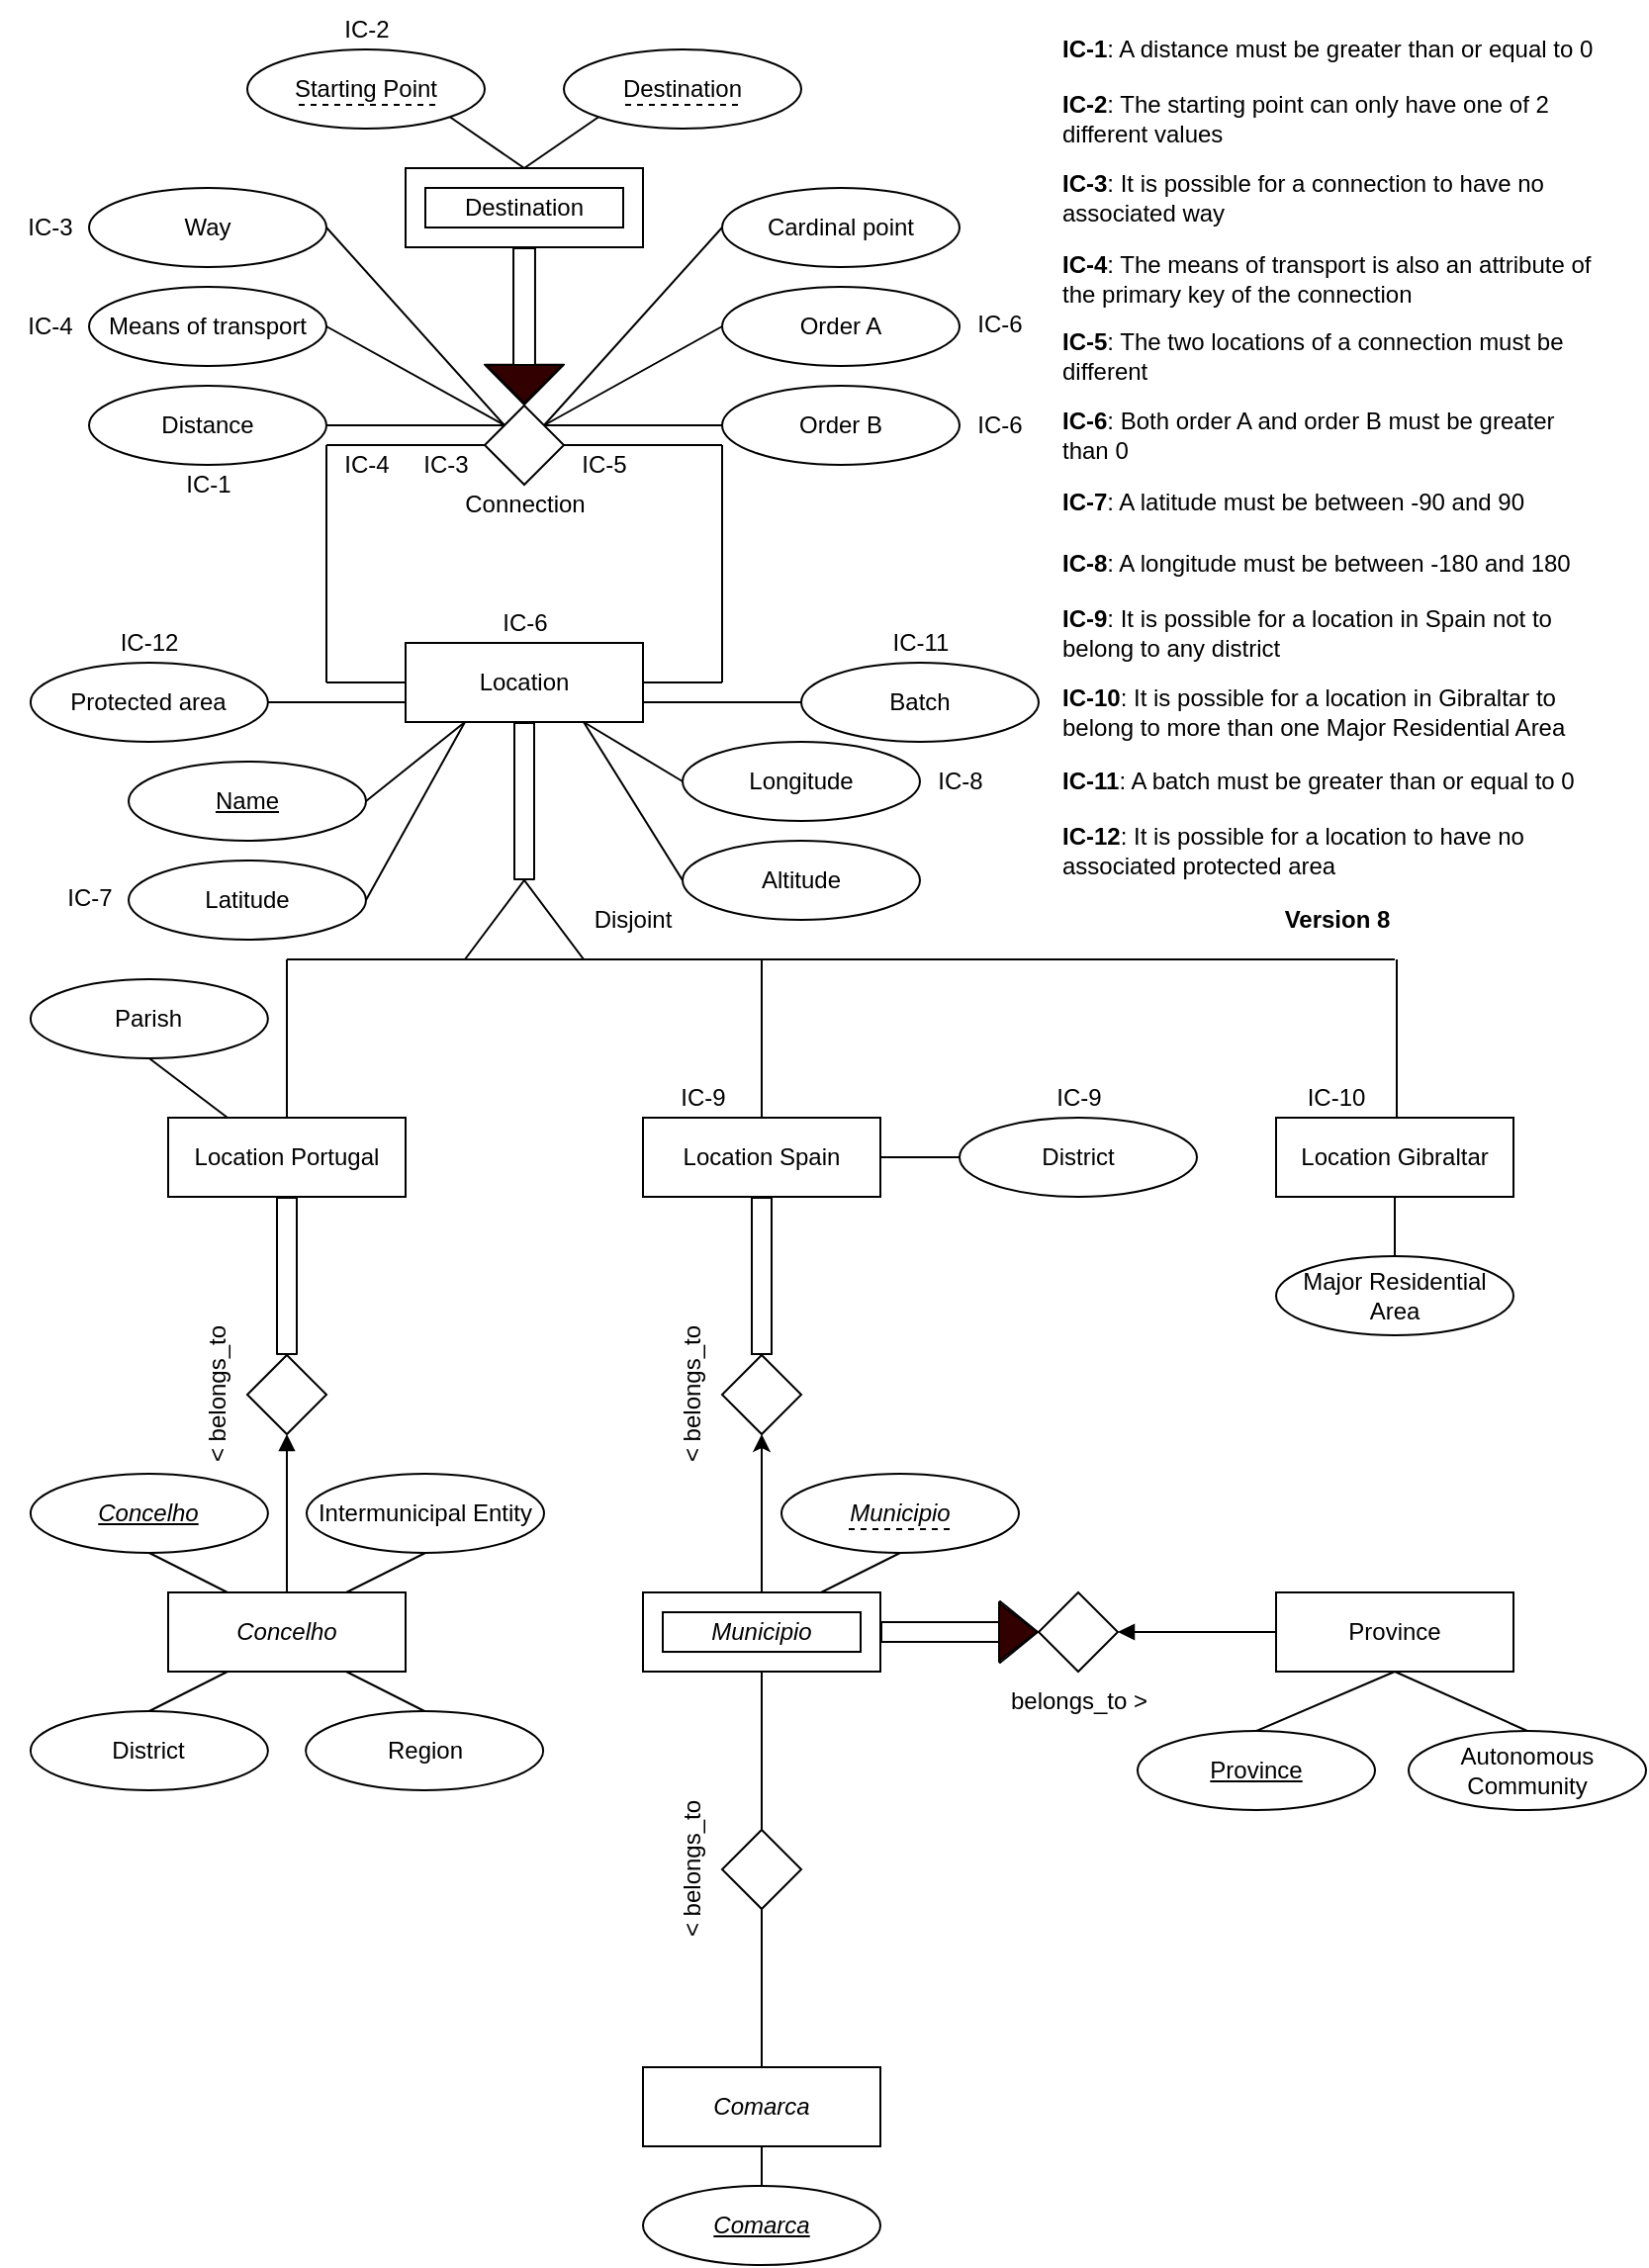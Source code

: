 <mxfile version="20.0.3" type="device"><diagram id="DC9DryZOAjjXca_R9cjU" name="Page-1"><mxGraphModel dx="1865" dy="1716" grid="1" gridSize="10" guides="1" tooltips="1" connect="1" arrows="1" fold="1" page="1" pageScale="1" pageWidth="827" pageHeight="1169" math="0" shadow="0"><root><mxCell id="0"/><mxCell id="1" parent="0"/><mxCell id="Ir1CmOhTRqRoBB4s395g-1" value="Location Portugal" style="rounded=0;whiteSpace=wrap;html=1;" parent="1" vertex="1"><mxGeometry x="80" y="560" width="120" height="40" as="geometry"/></mxCell><mxCell id="SoX_IOVRgisj7FceYTcD-1" style="edgeStyle=orthogonalEdgeStyle;rounded=0;orthogonalLoop=1;jettySize=auto;html=1;exitX=0.5;exitY=1;exitDx=0;exitDy=0;entryX=0.5;entryY=0;entryDx=0;entryDy=0;strokeWidth=1;shape=flexArrow;labelBorderColor=#000000;endArrow=none;endFill=0;" parent="1" source="Ir1CmOhTRqRoBB4s395g-3" target="Ir1CmOhTRqRoBB4s395g-11" edge="1"><mxGeometry relative="1" as="geometry"/></mxCell><mxCell id="Ir1CmOhTRqRoBB4s395g-3" value="Location Spain" style="rounded=0;whiteSpace=wrap;html=1;" parent="1" vertex="1"><mxGeometry x="320" y="560" width="120" height="40" as="geometry"/></mxCell><mxCell id="Ir1CmOhTRqRoBB4s395g-4" value="Province" style="rounded=0;whiteSpace=wrap;html=1;" parent="1" vertex="1"><mxGeometry x="640" y="800" width="120" height="40" as="geometry"/></mxCell><mxCell id="Ir1CmOhTRqRoBB4s395g-5" value="&lt;i&gt;Concelho&lt;/i&gt;" style="rounded=0;whiteSpace=wrap;html=1;" parent="1" vertex="1"><mxGeometry x="80" y="800" width="120" height="40" as="geometry"/></mxCell><mxCell id="7qS_gcnjjlwDgOQK5V2x-15" style="edgeStyle=none;rounded=1;jumpStyle=none;orthogonalLoop=1;jettySize=auto;html=1;exitX=0.75;exitY=0;exitDx=0;exitDy=0;entryX=0.5;entryY=1;entryDx=0;entryDy=0;endArrow=none;endFill=0;" parent="1" source="Ir1CmOhTRqRoBB4s395g-6" target="7qS_gcnjjlwDgOQK5V2x-11" edge="1"><mxGeometry relative="1" as="geometry"/></mxCell><mxCell id="Ir1CmOhTRqRoBB4s395g-6" value="&lt;i&gt;Municipio&lt;/i&gt;" style="rounded=0;whiteSpace=wrap;html=1;" parent="1" vertex="1"><mxGeometry x="320" y="800" width="120" height="40" as="geometry"/></mxCell><mxCell id="Pfcc_-ZRixYDQYfbizdd-3" style="edgeStyle=orthogonalEdgeStyle;rounded=0;orthogonalLoop=1;jettySize=auto;html=1;exitX=0;exitY=0.75;exitDx=0;exitDy=0;entryX=1;entryY=0.5;entryDx=0;entryDy=0;endArrow=none;endFill=0;" parent="1" source="Ir1CmOhTRqRoBB4s395g-7" target="Pfcc_-ZRixYDQYfbizdd-2" edge="1"><mxGeometry relative="1" as="geometry"/></mxCell><mxCell id="r1s5Rql1ZUHtWr1guW3C-5" style="edgeStyle=orthogonalEdgeStyle;rounded=0;orthogonalLoop=1;jettySize=auto;html=1;exitX=1;exitY=0.75;exitDx=0;exitDy=0;entryX=0;entryY=0.5;entryDx=0;entryDy=0;endArrow=none;endFill=0;" parent="1" source="Ir1CmOhTRqRoBB4s395g-7" target="r1s5Rql1ZUHtWr1guW3C-3" edge="1"><mxGeometry relative="1" as="geometry"/></mxCell><mxCell id="Ir1CmOhTRqRoBB4s395g-7" value="Location" style="rounded=0;whiteSpace=wrap;html=1;" parent="1" vertex="1"><mxGeometry x="200" y="320" width="120" height="40" as="geometry"/></mxCell><mxCell id="Ir1CmOhTRqRoBB4s395g-8" value="Destination" style="rounded=0;whiteSpace=wrap;html=1;" parent="1" vertex="1"><mxGeometry x="200" y="80" width="120" height="40" as="geometry"/></mxCell><mxCell id="Ir1CmOhTRqRoBB4s395g-9" value="" style="rhombus;whiteSpace=wrap;html=1;" parent="1" vertex="1"><mxGeometry x="240" y="200" width="40" height="40" as="geometry"/></mxCell><mxCell id="Ir1CmOhTRqRoBB4s395g-11" value="" style="rhombus;whiteSpace=wrap;html=1;" parent="1" vertex="1"><mxGeometry x="360" y="680" width="40" height="40" as="geometry"/></mxCell><mxCell id="Ir1CmOhTRqRoBB4s395g-12" value="" style="rhombus;whiteSpace=wrap;html=1;perimeterSpacing=0;shadow=0;sketch=0;" parent="1" vertex="1"><mxGeometry x="520" y="800" width="40" height="40" as="geometry"/></mxCell><mxCell id="Ir1CmOhTRqRoBB4s395g-13" value="" style="rhombus;whiteSpace=wrap;html=1;" parent="1" vertex="1"><mxGeometry x="120" y="680" width="40" height="40" as="geometry"/></mxCell><mxCell id="Ir1CmOhTRqRoBB4s395g-16" value="" style="triangle;whiteSpace=wrap;html=1;rotation=-90;" parent="1" vertex="1"><mxGeometry x="240" y="430" width="40" height="60" as="geometry"/></mxCell><mxCell id="Ir1CmOhTRqRoBB4s395g-17" value="" style="endArrow=none;html=1;entryX=0.5;entryY=1;entryDx=0;entryDy=0;exitX=0.5;exitY=0;exitDx=0;exitDy=0;shape=flexArrow;startArrow=block;endFill=0;startWidth=28.095;startSize=6.395;width=10.952;" parent="1" source="Ir1CmOhTRqRoBB4s395g-9" target="Ir1CmOhTRqRoBB4s395g-8" edge="1"><mxGeometry width="50" height="50" relative="1" as="geometry"><mxPoint x="310" y="480" as="sourcePoint"/><mxPoint x="360" y="430" as="targetPoint"/></mxGeometry></mxCell><mxCell id="Ir1CmOhTRqRoBB4s395g-18" value="" style="triangle;whiteSpace=wrap;html=1;rotation=90;fillColor=#330000;" parent="1" vertex="1"><mxGeometry x="250.44" y="170" width="19.13" height="38.25" as="geometry"/></mxCell><mxCell id="Ir1CmOhTRqRoBB4s395g-22" value="" style="rounded=0;whiteSpace=wrap;html=1;fillColor=none;" parent="1" vertex="1"><mxGeometry x="210" y="90" width="100" height="20" as="geometry"/></mxCell><mxCell id="Ir1CmOhTRqRoBB4s395g-23" value="" style="endArrow=none;html=1;exitX=0;exitY=0.5;exitDx=0;exitDy=0;" parent="1" source="Ir1CmOhTRqRoBB4s395g-7" edge="1"><mxGeometry width="50" height="50" relative="1" as="geometry"><mxPoint x="300" y="260" as="sourcePoint"/><mxPoint x="160" y="340" as="targetPoint"/></mxGeometry></mxCell><mxCell id="Ir1CmOhTRqRoBB4s395g-24" value="" style="endArrow=none;html=1;entryX=0;entryY=0.5;entryDx=0;entryDy=0;" parent="1" target="Ir1CmOhTRqRoBB4s395g-9" edge="1"><mxGeometry width="50" height="50" relative="1" as="geometry"><mxPoint x="160" y="220" as="sourcePoint"/><mxPoint x="350" y="210" as="targetPoint"/></mxGeometry></mxCell><mxCell id="Ir1CmOhTRqRoBB4s395g-25" value="" style="endArrow=none;html=1;" parent="1" edge="1"><mxGeometry width="50" height="50" relative="1" as="geometry"><mxPoint x="160" y="340" as="sourcePoint"/><mxPoint x="160" y="220" as="targetPoint"/></mxGeometry></mxCell><mxCell id="Ir1CmOhTRqRoBB4s395g-26" value="" style="endArrow=none;html=1;exitX=1;exitY=0.5;exitDx=0;exitDy=0;" parent="1" source="Ir1CmOhTRqRoBB4s395g-7" edge="1"><mxGeometry width="50" height="50" relative="1" as="geometry"><mxPoint x="300" y="260" as="sourcePoint"/><mxPoint x="360" y="340" as="targetPoint"/></mxGeometry></mxCell><mxCell id="Ir1CmOhTRqRoBB4s395g-27" value="" style="endArrow=none;html=1;exitX=1;exitY=0.5;exitDx=0;exitDy=0;" parent="1" source="Ir1CmOhTRqRoBB4s395g-9" edge="1"><mxGeometry width="50" height="50" relative="1" as="geometry"><mxPoint x="300" y="260" as="sourcePoint"/><mxPoint x="360" y="220" as="targetPoint"/></mxGeometry></mxCell><mxCell id="Ir1CmOhTRqRoBB4s395g-28" value="" style="endArrow=none;html=1;" parent="1" edge="1"><mxGeometry width="50" height="50" relative="1" as="geometry"><mxPoint x="360" y="340" as="sourcePoint"/><mxPoint x="360" y="220" as="targetPoint"/></mxGeometry></mxCell><mxCell id="Ir1CmOhTRqRoBB4s395g-29" value="" style="endArrow=none;html=1;entryX=0.5;entryY=1;entryDx=0;entryDy=0;exitX=1;exitY=0.5;exitDx=0;exitDy=0;shape=flexArrow;" parent="1" source="Ir1CmOhTRqRoBB4s395g-16" target="Ir1CmOhTRqRoBB4s395g-7" edge="1"><mxGeometry width="50" height="50" relative="1" as="geometry"><mxPoint x="300" y="480" as="sourcePoint"/><mxPoint x="350" y="430" as="targetPoint"/></mxGeometry></mxCell><mxCell id="Ir1CmOhTRqRoBB4s395g-30" value="" style="endArrow=none;html=1;exitX=0.5;exitY=0;exitDx=0;exitDy=0;" parent="1" source="Ir1CmOhTRqRoBB4s395g-1" edge="1"><mxGeometry width="50" height="50" relative="1" as="geometry"><mxPoint x="300" y="480" as="sourcePoint"/><mxPoint x="140" y="480" as="targetPoint"/></mxGeometry></mxCell><mxCell id="Ir1CmOhTRqRoBB4s395g-31" value="" style="endArrow=none;html=1;exitX=0.5;exitY=0;exitDx=0;exitDy=0;" parent="1" source="Ir1CmOhTRqRoBB4s395g-3" edge="1"><mxGeometry width="50" height="50" relative="1" as="geometry"><mxPoint x="300" y="480" as="sourcePoint"/><mxPoint x="380" y="480" as="targetPoint"/></mxGeometry></mxCell><mxCell id="Ir1CmOhTRqRoBB4s395g-32" value="" style="endArrow=none;html=1;" parent="1" edge="1"><mxGeometry width="50" height="50" relative="1" as="geometry"><mxPoint x="140" y="480" as="sourcePoint"/><mxPoint x="230" y="480" as="targetPoint"/></mxGeometry></mxCell><mxCell id="Ir1CmOhTRqRoBB4s395g-33" value="" style="endArrow=none;html=1;" parent="1" edge="1"><mxGeometry width="50" height="50" relative="1" as="geometry"><mxPoint x="290" y="480" as="sourcePoint"/><mxPoint x="700" y="480" as="targetPoint"/></mxGeometry></mxCell><mxCell id="Ir1CmOhTRqRoBB4s395g-34" value="Disjoint" style="text;html=1;strokeColor=none;fillColor=none;align=center;verticalAlign=middle;whiteSpace=wrap;rounded=0;" parent="1" vertex="1"><mxGeometry x="290" y="450" width="50" height="20" as="geometry"/></mxCell><mxCell id="Ir1CmOhTRqRoBB4s395g-35" value="" style="endArrow=none;html=1;entryX=0.5;entryY=1;entryDx=0;entryDy=0;exitX=0.5;exitY=0;exitDx=0;exitDy=0;shape=flexArrow;" parent="1" source="Ir1CmOhTRqRoBB4s395g-13" target="Ir1CmOhTRqRoBB4s395g-1" edge="1"><mxGeometry width="50" height="50" relative="1" as="geometry"><mxPoint x="300" y="720" as="sourcePoint"/><mxPoint x="350" y="670" as="targetPoint"/></mxGeometry></mxCell><mxCell id="Ir1CmOhTRqRoBB4s395g-36" value="" style="endArrow=none;html=1;exitX=0.5;exitY=1;exitDx=0;exitDy=0;entryX=0.5;entryY=0;entryDx=0;entryDy=0;startArrow=block;startFill=1;" parent="1" source="Ir1CmOhTRqRoBB4s395g-13" target="Ir1CmOhTRqRoBB4s395g-5" edge="1"><mxGeometry width="50" height="50" relative="1" as="geometry"><mxPoint x="300" y="720" as="sourcePoint"/><mxPoint x="350" y="670" as="targetPoint"/></mxGeometry></mxCell><mxCell id="Ir1CmOhTRqRoBB4s395g-38" value="" style="endArrow=none;html=1;exitX=0.5;exitY=1;exitDx=0;exitDy=0;entryX=0.5;entryY=0;entryDx=0;entryDy=0;startArrow=classic;startFill=1;" parent="1" source="Ir1CmOhTRqRoBB4s395g-11" target="Ir1CmOhTRqRoBB4s395g-6" edge="1"><mxGeometry width="50" height="50" relative="1" as="geometry"><mxPoint x="300" y="700" as="sourcePoint"/><mxPoint x="350" y="650" as="targetPoint"/></mxGeometry></mxCell><mxCell id="Ir1CmOhTRqRoBB4s395g-39" value="" style="endArrow=block;html=1;exitX=1;exitY=0.5;exitDx=0;exitDy=0;entryX=0;entryY=0.5;entryDx=0;entryDy=0;shape=flexArrow;" parent="1" target="Ir1CmOhTRqRoBB4s395g-12" edge="1"><mxGeometry width="50" height="50" relative="1" as="geometry"><mxPoint x="440" y="820" as="sourcePoint"/><mxPoint x="500" y="760" as="targetPoint"/></mxGeometry></mxCell><mxCell id="Ir1CmOhTRqRoBB4s395g-40" value="" style="endArrow=none;html=1;exitX=1;exitY=0.5;exitDx=0;exitDy=0;entryX=0;entryY=0.5;entryDx=0;entryDy=0;startArrow=block;startFill=1;" parent="1" source="Ir1CmOhTRqRoBB4s395g-12" target="Ir1CmOhTRqRoBB4s395g-4" edge="1"><mxGeometry width="50" height="50" relative="1" as="geometry"><mxPoint x="530" y="800" as="sourcePoint"/><mxPoint x="580" y="750" as="targetPoint"/></mxGeometry></mxCell><mxCell id="Ir1CmOhTRqRoBB4s395g-41" value="&amp;lt; belongs_to" style="text;html=1;align=center;verticalAlign=middle;resizable=0;points=[];autosize=1;rotation=-90;" parent="1" vertex="1"><mxGeometry x="60" y="685" width="90" height="30" as="geometry"/></mxCell><mxCell id="Ir1CmOhTRqRoBB4s395g-42" value="&amp;lt; belongs_to" style="text;html=1;align=center;verticalAlign=middle;resizable=0;points=[];autosize=1;rotation=-90;" parent="1" vertex="1"><mxGeometry x="300" y="685" width="90" height="30" as="geometry"/></mxCell><mxCell id="Ir1CmOhTRqRoBB4s395g-43" value="belongs_to &amp;gt;" style="text;html=1;align=center;verticalAlign=middle;resizable=0;points=[];autosize=1;" parent="1" vertex="1"><mxGeometry x="495" y="840" width="90" height="30" as="geometry"/></mxCell><mxCell id="Ir1CmOhTRqRoBB4s395g-44" value="Connection" style="text;html=1;align=center;verticalAlign=middle;resizable=0;points=[];autosize=1;" parent="1" vertex="1"><mxGeometry x="220" y="235" width="80" height="30" as="geometry"/></mxCell><mxCell id="Ir1CmOhTRqRoBB4s395g-46" value="Starting Point" style="ellipse;whiteSpace=wrap;html=1;fillColor=none;fontStyle=0" parent="1" vertex="1"><mxGeometry x="120" y="20" width="120" height="40" as="geometry"/></mxCell><mxCell id="Ir1CmOhTRqRoBB4s395g-48" value="Destination" style="ellipse;whiteSpace=wrap;html=1;fillColor=none;fontStyle=0" parent="1" vertex="1"><mxGeometry x="280" y="20" width="120" height="40" as="geometry"/></mxCell><mxCell id="Ir1CmOhTRqRoBB4s395g-49" value="Latitude" style="ellipse;whiteSpace=wrap;html=1;fillColor=none;" parent="1" vertex="1"><mxGeometry x="60" y="430" width="120" height="40" as="geometry"/></mxCell><mxCell id="Ir1CmOhTRqRoBB4s395g-50" value="Name" style="ellipse;whiteSpace=wrap;html=1;fillColor=none;fontStyle=4" parent="1" vertex="1"><mxGeometry x="60" y="380" width="120" height="40" as="geometry"/></mxCell><mxCell id="Ir1CmOhTRqRoBB4s395g-51" value="Altitude" style="ellipse;whiteSpace=wrap;html=1;fillColor=none;" parent="1" vertex="1"><mxGeometry x="340" y="420" width="120" height="40" as="geometry"/></mxCell><mxCell id="Ir1CmOhTRqRoBB4s395g-52" value="Longitude" style="ellipse;whiteSpace=wrap;html=1;fillColor=none;" parent="1" vertex="1"><mxGeometry x="340" y="370" width="120" height="40" as="geometry"/></mxCell><mxCell id="Ir1CmOhTRqRoBB4s395g-53" value="District" style="ellipse;whiteSpace=wrap;html=1;fillColor=none;" parent="1" vertex="1"><mxGeometry x="480" y="560" width="120" height="40" as="geometry"/></mxCell><mxCell id="Ir1CmOhTRqRoBB4s395g-54" value="Parish" style="ellipse;whiteSpace=wrap;html=1;fillColor=none;" parent="1" vertex="1"><mxGeometry x="10.44" y="490" width="120" height="40" as="geometry"/></mxCell><mxCell id="Ir1CmOhTRqRoBB4s395g-55" value="Province" style="ellipse;whiteSpace=wrap;html=1;fillColor=none;fontStyle=4" parent="1" vertex="1"><mxGeometry x="570" y="870" width="120" height="40" as="geometry"/></mxCell><mxCell id="Ir1CmOhTRqRoBB4s395g-57" value="&lt;i&gt;Concelho&lt;/i&gt;" style="ellipse;whiteSpace=wrap;html=1;fillColor=none;fontStyle=4" parent="1" vertex="1"><mxGeometry x="10.44" y="740" width="120" height="40" as="geometry"/></mxCell><mxCell id="Ir1CmOhTRqRoBB4s395g-58" value="Autonomous Community" style="ellipse;whiteSpace=wrap;html=1;fillColor=none;" parent="1" vertex="1"><mxGeometry x="707" y="870" width="120" height="40" as="geometry"/></mxCell><mxCell id="Ir1CmOhTRqRoBB4s395g-59" value="Intermunicipal Entity" style="ellipse;whiteSpace=wrap;html=1;fillColor=none;" parent="1" vertex="1"><mxGeometry x="150" y="740" width="120" height="40" as="geometry"/></mxCell><mxCell id="Ir1CmOhTRqRoBB4s395g-60" value="District" style="ellipse;whiteSpace=wrap;html=1;fillColor=none;" parent="1" vertex="1"><mxGeometry x="10.44" y="860" width="120" height="40" as="geometry"/></mxCell><mxCell id="Ir1CmOhTRqRoBB4s395g-62" value="Region" style="ellipse;whiteSpace=wrap;html=1;fillColor=none;" parent="1" vertex="1"><mxGeometry x="149.57" y="860" width="120" height="40" as="geometry"/></mxCell><mxCell id="Ir1CmOhTRqRoBB4s395g-63" value="Cardinal point" style="ellipse;whiteSpace=wrap;html=1;fillColor=none;" parent="1" vertex="1"><mxGeometry x="360" y="90" width="120" height="40" as="geometry"/></mxCell><mxCell id="Ir1CmOhTRqRoBB4s395g-64" value="Distance" style="ellipse;whiteSpace=wrap;html=1;fillColor=none;" parent="1" vertex="1"><mxGeometry x="40" y="190" width="120" height="40" as="geometry"/></mxCell><mxCell id="Ir1CmOhTRqRoBB4s395g-65" value="Way" style="ellipse;whiteSpace=wrap;html=1;fillColor=none;" parent="1" vertex="1"><mxGeometry x="40" y="90" width="120" height="40" as="geometry"/></mxCell><mxCell id="Ir1CmOhTRqRoBB4s395g-66" value="Means of transport" style="ellipse;whiteSpace=wrap;html=1;fillColor=none;" parent="1" vertex="1"><mxGeometry x="40" y="140" width="120" height="40" as="geometry"/></mxCell><mxCell id="Ir1CmOhTRqRoBB4s395g-70" value="" style="endArrow=none;html=1;entryX=0.5;entryY=0;entryDx=0;entryDy=0;exitX=1;exitY=1;exitDx=0;exitDy=0;" parent="1" source="Ir1CmOhTRqRoBB4s395g-46" target="Ir1CmOhTRqRoBB4s395g-8" edge="1"><mxGeometry width="50" height="50" relative="1" as="geometry"><mxPoint x="360" y="180" as="sourcePoint"/><mxPoint x="410" y="130" as="targetPoint"/></mxGeometry></mxCell><mxCell id="Ir1CmOhTRqRoBB4s395g-72" value="" style="endArrow=none;html=1;entryX=0.5;entryY=0;entryDx=0;entryDy=0;exitX=0;exitY=1;exitDx=0;exitDy=0;" parent="1" source="Ir1CmOhTRqRoBB4s395g-48" target="Ir1CmOhTRqRoBB4s395g-8" edge="1"><mxGeometry width="50" height="50" relative="1" as="geometry"><mxPoint x="360" y="180" as="sourcePoint"/><mxPoint x="410" y="130" as="targetPoint"/></mxGeometry></mxCell><mxCell id="Ir1CmOhTRqRoBB4s395g-74" value="" style="endArrow=none;html=1;entryX=0;entryY=0;entryDx=0;entryDy=0;exitX=1;exitY=0.5;exitDx=0;exitDy=0;" parent="1" source="Ir1CmOhTRqRoBB4s395g-64" target="Ir1CmOhTRqRoBB4s395g-9" edge="1"><mxGeometry width="50" height="50" relative="1" as="geometry"><mxPoint x="360" y="180" as="sourcePoint"/><mxPoint x="410" y="130" as="targetPoint"/></mxGeometry></mxCell><mxCell id="Ir1CmOhTRqRoBB4s395g-75" value="" style="endArrow=none;html=1;entryX=0;entryY=0;entryDx=0;entryDy=0;exitX=1;exitY=0.5;exitDx=0;exitDy=0;" parent="1" source="Ir1CmOhTRqRoBB4s395g-66" target="Ir1CmOhTRqRoBB4s395g-9" edge="1"><mxGeometry width="50" height="50" relative="1" as="geometry"><mxPoint x="360" y="180" as="sourcePoint"/><mxPoint x="410" y="130" as="targetPoint"/></mxGeometry></mxCell><mxCell id="Ir1CmOhTRqRoBB4s395g-76" value="" style="endArrow=none;html=1;entryX=0;entryY=0;entryDx=0;entryDy=0;exitX=1;exitY=0.5;exitDx=0;exitDy=0;" parent="1" source="Ir1CmOhTRqRoBB4s395g-65" target="Ir1CmOhTRqRoBB4s395g-9" edge="1"><mxGeometry width="50" height="50" relative="1" as="geometry"><mxPoint x="360" y="180" as="sourcePoint"/><mxPoint x="410" y="130" as="targetPoint"/></mxGeometry></mxCell><mxCell id="Ir1CmOhTRqRoBB4s395g-77" value="" style="endArrow=none;html=1;entryX=1;entryY=0;entryDx=0;entryDy=0;exitX=0;exitY=0.5;exitDx=0;exitDy=0;" parent="1" source="Ir1CmOhTRqRoBB4s395g-63" target="Ir1CmOhTRqRoBB4s395g-9" edge="1"><mxGeometry width="50" height="50" relative="1" as="geometry"><mxPoint x="360" y="180" as="sourcePoint"/><mxPoint x="410" y="130" as="targetPoint"/></mxGeometry></mxCell><mxCell id="Ir1CmOhTRqRoBB4s395g-78" value="" style="endArrow=none;html=1;entryX=0.25;entryY=1;entryDx=0;entryDy=0;exitX=1;exitY=0.5;exitDx=0;exitDy=0;" parent="1" source="Ir1CmOhTRqRoBB4s395g-50" target="Ir1CmOhTRqRoBB4s395g-7" edge="1"><mxGeometry width="50" height="50" relative="1" as="geometry"><mxPoint x="360" y="430" as="sourcePoint"/><mxPoint x="410" y="380" as="targetPoint"/></mxGeometry></mxCell><mxCell id="Ir1CmOhTRqRoBB4s395g-79" value="" style="endArrow=none;html=1;entryX=0.25;entryY=1;entryDx=0;entryDy=0;exitX=1;exitY=0.5;exitDx=0;exitDy=0;" parent="1" source="Ir1CmOhTRqRoBB4s395g-49" target="Ir1CmOhTRqRoBB4s395g-7" edge="1"><mxGeometry width="50" height="50" relative="1" as="geometry"><mxPoint x="360" y="430" as="sourcePoint"/><mxPoint x="410" y="380" as="targetPoint"/></mxGeometry></mxCell><mxCell id="Ir1CmOhTRqRoBB4s395g-80" value="" style="endArrow=none;html=1;entryX=0.75;entryY=1;entryDx=0;entryDy=0;exitX=0;exitY=0.5;exitDx=0;exitDy=0;" parent="1" source="Ir1CmOhTRqRoBB4s395g-52" target="Ir1CmOhTRqRoBB4s395g-7" edge="1"><mxGeometry width="50" height="50" relative="1" as="geometry"><mxPoint x="360" y="430" as="sourcePoint"/><mxPoint x="410" y="380" as="targetPoint"/></mxGeometry></mxCell><mxCell id="Ir1CmOhTRqRoBB4s395g-81" value="" style="endArrow=none;html=1;entryX=0.75;entryY=1;entryDx=0;entryDy=0;exitX=0;exitY=0.5;exitDx=0;exitDy=0;" parent="1" source="Ir1CmOhTRqRoBB4s395g-51" target="Ir1CmOhTRqRoBB4s395g-7" edge="1"><mxGeometry width="50" height="50" relative="1" as="geometry"><mxPoint x="360" y="430" as="sourcePoint"/><mxPoint x="410" y="380" as="targetPoint"/></mxGeometry></mxCell><mxCell id="Ir1CmOhTRqRoBB4s395g-82" value="" style="endArrow=none;html=1;entryX=0.25;entryY=0;entryDx=0;entryDy=0;exitX=0.5;exitY=1;exitDx=0;exitDy=0;" parent="1" source="Ir1CmOhTRqRoBB4s395g-54" target="Ir1CmOhTRqRoBB4s395g-1" edge="1"><mxGeometry width="50" height="50" relative="1" as="geometry"><mxPoint x="360" y="620" as="sourcePoint"/><mxPoint x="410" y="570" as="targetPoint"/></mxGeometry></mxCell><mxCell id="Ir1CmOhTRqRoBB4s395g-83" value="" style="endArrow=none;html=1;entryX=1;entryY=0.5;entryDx=0;entryDy=0;exitX=0;exitY=0.5;exitDx=0;exitDy=0;" parent="1" source="Ir1CmOhTRqRoBB4s395g-53" target="Ir1CmOhTRqRoBB4s395g-3" edge="1"><mxGeometry width="50" height="50" relative="1" as="geometry"><mxPoint x="360" y="620" as="sourcePoint"/><mxPoint x="410" y="570" as="targetPoint"/></mxGeometry></mxCell><mxCell id="Ir1CmOhTRqRoBB4s395g-85" value="" style="endArrow=none;html=1;entryX=0.5;entryY=1;entryDx=0;entryDy=0;exitX=0.5;exitY=0;exitDx=0;exitDy=0;rounded=1;" parent="1" source="Ir1CmOhTRqRoBB4s395g-55" target="Ir1CmOhTRqRoBB4s395g-4" edge="1"><mxGeometry width="50" height="50" relative="1" as="geometry"><mxPoint x="360" y="860" as="sourcePoint"/><mxPoint x="410" y="810" as="targetPoint"/></mxGeometry></mxCell><mxCell id="Ir1CmOhTRqRoBB4s395g-86" value="" style="endArrow=none;html=1;entryX=0.5;entryY=1;entryDx=0;entryDy=0;exitX=0.5;exitY=0;exitDx=0;exitDy=0;" parent="1" source="Ir1CmOhTRqRoBB4s395g-58" target="Ir1CmOhTRqRoBB4s395g-4" edge="1"><mxGeometry width="50" height="50" relative="1" as="geometry"><mxPoint x="360" y="860" as="sourcePoint"/><mxPoint x="410" y="810" as="targetPoint"/></mxGeometry></mxCell><mxCell id="Ir1CmOhTRqRoBB4s395g-87" value="" style="endArrow=none;html=1;entryX=0.5;entryY=1;entryDx=0;entryDy=0;exitX=0.25;exitY=0;exitDx=0;exitDy=0;" parent="1" source="Ir1CmOhTRqRoBB4s395g-5" target="Ir1CmOhTRqRoBB4s395g-57" edge="1"><mxGeometry width="50" height="50" relative="1" as="geometry"><mxPoint x="360" y="810" as="sourcePoint"/><mxPoint x="410" y="760" as="targetPoint"/></mxGeometry></mxCell><mxCell id="Ir1CmOhTRqRoBB4s395g-88" value="" style="endArrow=none;html=1;entryX=0.5;entryY=1;entryDx=0;entryDy=0;exitX=0.75;exitY=0;exitDx=0;exitDy=0;" parent="1" source="Ir1CmOhTRqRoBB4s395g-5" target="Ir1CmOhTRqRoBB4s395g-59" edge="1"><mxGeometry width="50" height="50" relative="1" as="geometry"><mxPoint x="360" y="810" as="sourcePoint"/><mxPoint x="410" y="760" as="targetPoint"/></mxGeometry></mxCell><mxCell id="Ir1CmOhTRqRoBB4s395g-89" value="" style="endArrow=none;html=1;entryX=0.25;entryY=1;entryDx=0;entryDy=0;exitX=0.5;exitY=0;exitDx=0;exitDy=0;" parent="1" source="Ir1CmOhTRqRoBB4s395g-60" target="Ir1CmOhTRqRoBB4s395g-5" edge="1"><mxGeometry width="50" height="50" relative="1" as="geometry"><mxPoint x="360" y="810" as="sourcePoint"/><mxPoint x="410" y="760" as="targetPoint"/></mxGeometry></mxCell><mxCell id="Ir1CmOhTRqRoBB4s395g-90" value="" style="endArrow=none;html=1;entryX=0.75;entryY=1;entryDx=0;entryDy=0;exitX=0.5;exitY=0;exitDx=0;exitDy=0;" parent="1" source="Ir1CmOhTRqRoBB4s395g-62" target="Ir1CmOhTRqRoBB4s395g-5" edge="1"><mxGeometry width="50" height="50" relative="1" as="geometry"><mxPoint x="360" y="810" as="sourcePoint"/><mxPoint x="410" y="760" as="targetPoint"/></mxGeometry></mxCell><mxCell id="Ir1CmOhTRqRoBB4s395g-92" value="" style="endArrow=none;dashed=1;html=1;fontStyle=4" parent="1" edge="1"><mxGeometry width="50" height="50" relative="1" as="geometry"><mxPoint x="146" y="48" as="sourcePoint"/><mxPoint x="216" y="48" as="targetPoint"/></mxGeometry></mxCell><mxCell id="Ir1CmOhTRqRoBB4s395g-94" value="" style="endArrow=none;dashed=1;html=1;" parent="1" edge="1"><mxGeometry width="50" height="50" relative="1" as="geometry"><mxPoint x="311" y="48" as="sourcePoint"/><mxPoint x="371" y="48" as="targetPoint"/></mxGeometry></mxCell><mxCell id="Ir1CmOhTRqRoBB4s395g-97" value="&lt;b&gt;IC-1&lt;/b&gt;: A distance must be greater than or equal to 0" style="text;html=1;strokeColor=none;fillColor=none;align=left;verticalAlign=middle;whiteSpace=wrap;rounded=0;" parent="1" vertex="1"><mxGeometry x="530" y="10" width="280" height="20" as="geometry"/></mxCell><mxCell id="Ir1CmOhTRqRoBB4s395g-99" value="IC-1" style="text;html=1;align=center;verticalAlign=middle;resizable=0;points=[];autosize=1;" parent="1" vertex="1"><mxGeometry x="75" y="225" width="50" height="30" as="geometry"/></mxCell><mxCell id="Ir1CmOhTRqRoBB4s395g-101" value="&lt;b&gt;IC-2&lt;/b&gt;: The starting point can only have one of 2 different values" style="text;html=1;strokeColor=none;fillColor=none;align=left;verticalAlign=middle;whiteSpace=wrap;rounded=0;" parent="1" vertex="1"><mxGeometry x="530" y="40" width="280" height="30" as="geometry"/></mxCell><mxCell id="Ir1CmOhTRqRoBB4s395g-103" value="IC-2" style="text;html=1;align=center;verticalAlign=middle;resizable=0;points=[];autosize=1;" parent="1" vertex="1"><mxGeometry x="155" y="-5" width="50" height="30" as="geometry"/></mxCell><mxCell id="Ir1CmOhTRqRoBB4s395g-105" value="&lt;b&gt;IC-3&lt;/b&gt;: It is possible for a connection to have no associated way" style="text;html=1;strokeColor=none;fillColor=none;align=left;verticalAlign=middle;whiteSpace=wrap;rounded=0;" parent="1" vertex="1"><mxGeometry x="530" y="80" width="280" height="30" as="geometry"/></mxCell><mxCell id="Ir1CmOhTRqRoBB4s395g-107" value="IC-3" style="text;html=1;align=center;verticalAlign=middle;resizable=0;points=[];autosize=1;" parent="1" vertex="1"><mxGeometry x="-5" y="95" width="50" height="30" as="geometry"/></mxCell><mxCell id="Ir1CmOhTRqRoBB4s395g-108" value="IC-3" style="text;html=1;align=center;verticalAlign=middle;resizable=0;points=[];autosize=1;" parent="1" vertex="1"><mxGeometry x="195" y="215" width="50" height="30" as="geometry"/></mxCell><mxCell id="Ir1CmOhTRqRoBB4s395g-110" value="&lt;b&gt;IC-7&lt;/b&gt;: A latitude must be between -90 and 90" style="text;html=1;strokeColor=none;fillColor=none;align=left;verticalAlign=middle;whiteSpace=wrap;rounded=0;" parent="1" vertex="1"><mxGeometry x="530" y="239" width="280" height="20" as="geometry"/></mxCell><mxCell id="Ir1CmOhTRqRoBB4s395g-111" value="IC-7" style="text;html=1;align=center;verticalAlign=middle;resizable=0;points=[];autosize=1;" parent="1" vertex="1"><mxGeometry x="15" y="434" width="50" height="30" as="geometry"/></mxCell><mxCell id="Ir1CmOhTRqRoBB4s395g-112" value="&lt;b&gt;IC-8&lt;/b&gt;: A longitude must be between -180 and 180" style="text;html=1;strokeColor=none;fillColor=none;align=left;verticalAlign=middle;whiteSpace=wrap;rounded=0;" parent="1" vertex="1"><mxGeometry x="530" y="270.12" width="280" height="20" as="geometry"/></mxCell><mxCell id="Ir1CmOhTRqRoBB4s395g-113" value="IC-8" style="text;html=1;align=center;verticalAlign=middle;resizable=0;points=[];autosize=1;" parent="1" vertex="1"><mxGeometry x="455" y="375" width="50" height="30" as="geometry"/></mxCell><mxCell id="Ir1CmOhTRqRoBB4s395g-114" value="&lt;b&gt;IC-9&lt;/b&gt;: It is possible for a location in Spain not to belong to any district" style="text;html=1;strokeColor=none;fillColor=none;align=left;verticalAlign=middle;whiteSpace=wrap;rounded=0;" parent="1" vertex="1"><mxGeometry x="530" y="300" width="280" height="30" as="geometry"/></mxCell><mxCell id="Ir1CmOhTRqRoBB4s395g-115" value="IC-9" style="text;html=1;align=center;verticalAlign=middle;resizable=0;points=[];autosize=1;" parent="1" vertex="1"><mxGeometry x="515" y="535" width="50" height="30" as="geometry"/></mxCell><mxCell id="Ir1CmOhTRqRoBB4s395g-116" value="IC-9" style="text;html=1;align=center;verticalAlign=middle;resizable=0;points=[];autosize=1;" parent="1" vertex="1"><mxGeometry x="325" y="535" width="50" height="30" as="geometry"/></mxCell><mxCell id="E25M9Sed5NJE-Mtbkrc2-1" value="&lt;b&gt;IC-4&lt;/b&gt;: The means of transport is also an attribute of the primary key of the connection" style="text;html=1;strokeColor=none;fillColor=none;align=left;verticalAlign=middle;whiteSpace=wrap;rounded=0;" parent="1" vertex="1"><mxGeometry x="530" y="121" width="280" height="29.12" as="geometry"/></mxCell><mxCell id="E25M9Sed5NJE-Mtbkrc2-2" value="&lt;b&gt;IC-5&lt;/b&gt;: The two locations of a connection must be different" style="text;html=1;strokeColor=none;fillColor=none;align=left;verticalAlign=middle;whiteSpace=wrap;rounded=0;" parent="1" vertex="1"><mxGeometry x="530" y="160" width="280" height="30.12" as="geometry"/></mxCell><mxCell id="E25M9Sed5NJE-Mtbkrc2-3" value="IC-4" style="text;html=1;align=center;verticalAlign=middle;resizable=0;points=[];autosize=1;" parent="1" vertex="1"><mxGeometry x="-5.0" y="145" width="50" height="30" as="geometry"/></mxCell><mxCell id="E25M9Sed5NJE-Mtbkrc2-4" value="IC-4" style="text;html=1;align=center;verticalAlign=middle;resizable=0;points=[];autosize=1;" parent="1" vertex="1"><mxGeometry x="155" y="215" width="50" height="30" as="geometry"/></mxCell><mxCell id="E25M9Sed5NJE-Mtbkrc2-5" value="IC-5" style="text;html=1;align=center;verticalAlign=middle;resizable=0;points=[];autosize=1;" parent="1" vertex="1"><mxGeometry x="275" y="215" width="50" height="30" as="geometry"/></mxCell><mxCell id="E25M9Sed5NJE-Mtbkrc2-6" value="IC-6" style="text;html=1;align=center;verticalAlign=middle;resizable=0;points=[];autosize=1;" parent="1" vertex="1"><mxGeometry x="235" y="295" width="50" height="30" as="geometry"/></mxCell><mxCell id="Pfcc_-ZRixYDQYfbizdd-2" value="Protected area" style="ellipse;whiteSpace=wrap;html=1;fillColor=none;" parent="1" vertex="1"><mxGeometry x="10.44" y="330" width="120" height="40" as="geometry"/></mxCell><mxCell id="Pfcc_-ZRixYDQYfbizdd-4" value="IC-12" style="text;html=1;align=center;verticalAlign=middle;resizable=0;points=[];autosize=1;" parent="1" vertex="1"><mxGeometry x="45.44" y="305" width="50" height="30" as="geometry"/></mxCell><mxCell id="4X-AOaIvV7a4_8hn-E6w-1" value="Order A" style="ellipse;whiteSpace=wrap;html=1;fillColor=none;" parent="1" vertex="1"><mxGeometry x="360" y="140" width="120" height="40" as="geometry"/></mxCell><mxCell id="4X-AOaIvV7a4_8hn-E6w-2" value="Order B" style="ellipse;whiteSpace=wrap;html=1;fillColor=none;" parent="1" vertex="1"><mxGeometry x="360" y="190" width="120" height="40" as="geometry"/></mxCell><mxCell id="4X-AOaIvV7a4_8hn-E6w-3" value="" style="endArrow=none;html=1;entryX=0;entryY=0.5;entryDx=0;entryDy=0;exitX=1;exitY=0;exitDx=0;exitDy=0;" parent="1" source="Ir1CmOhTRqRoBB4s395g-9" target="4X-AOaIvV7a4_8hn-E6w-1" edge="1"><mxGeometry width="50" height="50" relative="1" as="geometry"><mxPoint x="410" y="270" as="sourcePoint"/><mxPoint x="320" y="370" as="targetPoint"/></mxGeometry></mxCell><mxCell id="4X-AOaIvV7a4_8hn-E6w-4" value="" style="endArrow=none;html=1;exitX=1;exitY=0;exitDx=0;exitDy=0;entryX=0;entryY=0.5;entryDx=0;entryDy=0;" parent="1" source="Ir1CmOhTRqRoBB4s395g-9" target="4X-AOaIvV7a4_8hn-E6w-2" edge="1"><mxGeometry width="50" height="50" relative="1" as="geometry"><mxPoint x="310" y="170" as="sourcePoint"/><mxPoint x="360" y="120" as="targetPoint"/></mxGeometry></mxCell><mxCell id="4X-AOaIvV7a4_8hn-E6w-5" value="&lt;b&gt;IC-6&lt;/b&gt;: Both order A and order B must be greater than 0" style="text;html=1;strokeColor=none;fillColor=none;align=left;verticalAlign=middle;whiteSpace=wrap;rounded=0;" parent="1" vertex="1"><mxGeometry x="530" y="200" width="270" height="30" as="geometry"/></mxCell><mxCell id="4X-AOaIvV7a4_8hn-E6w-6" value="IC-6" style="text;html=1;align=center;verticalAlign=middle;resizable=0;points=[];autosize=1;" parent="1" vertex="1"><mxGeometry x="475" y="144" width="50" height="30" as="geometry"/></mxCell><mxCell id="4X-AOaIvV7a4_8hn-E6w-7" value="IC-6" style="text;html=1;align=center;verticalAlign=middle;resizable=0;points=[];autosize=1;" parent="1" vertex="1"><mxGeometry x="475" y="195" width="50" height="30" as="geometry"/></mxCell><mxCell id="7qS_gcnjjlwDgOQK5V2x-3" value="&lt;i&gt;Comarca&lt;/i&gt;" style="rounded=0;whiteSpace=wrap;html=1;" parent="1" vertex="1"><mxGeometry x="320" y="1040" width="120" height="40" as="geometry"/></mxCell><mxCell id="7qS_gcnjjlwDgOQK5V2x-4" value="&lt;i&gt;Comarca&lt;/i&gt;" style="ellipse;whiteSpace=wrap;html=1;fillColor=none;fontStyle=4" parent="1" vertex="1"><mxGeometry x="320" y="1100" width="120" height="40" as="geometry"/></mxCell><mxCell id="7qS_gcnjjlwDgOQK5V2x-5" value="" style="endArrow=none;html=1;entryX=0.5;entryY=1;entryDx=0;entryDy=0;exitX=0.5;exitY=0;exitDx=0;exitDy=0;" parent="1" source="7qS_gcnjjlwDgOQK5V2x-4" target="7qS_gcnjjlwDgOQK5V2x-3" edge="1"><mxGeometry width="50" height="50" relative="1" as="geometry"><mxPoint x="360" y="1050" as="sourcePoint"/><mxPoint x="410" y="1000" as="targetPoint"/></mxGeometry></mxCell><mxCell id="7qS_gcnjjlwDgOQK5V2x-7" value="" style="rhombus;whiteSpace=wrap;html=1;" parent="1" vertex="1"><mxGeometry x="360" y="920" width="40" height="40" as="geometry"/></mxCell><mxCell id="7qS_gcnjjlwDgOQK5V2x-8" value="" style="endArrow=none;html=1;entryX=0.5;entryY=1;entryDx=0;entryDy=0;exitX=0.5;exitY=0;exitDx=0;exitDy=0;" parent="1" source="7qS_gcnjjlwDgOQK5V2x-7" edge="1"><mxGeometry width="50" height="50" relative="1" as="geometry"><mxPoint x="300" y="940" as="sourcePoint"/><mxPoint x="380" y="840" as="targetPoint"/></mxGeometry></mxCell><mxCell id="7qS_gcnjjlwDgOQK5V2x-9" value="" style="endArrow=none;html=1;exitX=0.5;exitY=1;exitDx=0;exitDy=0;entryX=0.5;entryY=0;entryDx=0;entryDy=0;" parent="1" source="7qS_gcnjjlwDgOQK5V2x-7" edge="1"><mxGeometry width="50" height="50" relative="1" as="geometry"><mxPoint x="300" y="940" as="sourcePoint"/><mxPoint x="380" y="1040" as="targetPoint"/></mxGeometry></mxCell><mxCell id="7qS_gcnjjlwDgOQK5V2x-10" value="&amp;lt; belongs_to" style="text;html=1;align=center;verticalAlign=middle;resizable=0;points=[];autosize=1;rotation=-90;" parent="1" vertex="1"><mxGeometry x="300" y="925" width="90" height="30" as="geometry"/></mxCell><mxCell id="7qS_gcnjjlwDgOQK5V2x-11" value="&lt;i&gt;Municipio&lt;/i&gt;" style="ellipse;whiteSpace=wrap;html=1;fillColor=none;" parent="1" vertex="1"><mxGeometry x="390" y="740" width="120" height="40" as="geometry"/></mxCell><mxCell id="P021wbv1o6ZWZuNPVTgG-5" value="" style="triangle;whiteSpace=wrap;html=1;rotation=0;fillColor=#330000;connectable=0;" parent="1" vertex="1"><mxGeometry x="500" y="805.44" width="19.13" height="29.13" as="geometry"/></mxCell><mxCell id="P021wbv1o6ZWZuNPVTgG-11" value="" style="rounded=0;whiteSpace=wrap;html=1;fillColor=none;" parent="1" vertex="1"><mxGeometry x="330" y="810.01" width="100" height="20" as="geometry"/></mxCell><mxCell id="P021wbv1o6ZWZuNPVTgG-12" value="" style="endArrow=none;dashed=1;html=1;fontStyle=4" parent="1" edge="1"><mxGeometry width="50" height="50" relative="1" as="geometry"><mxPoint x="424" y="768" as="sourcePoint"/><mxPoint x="475" y="768" as="targetPoint"/></mxGeometry></mxCell><mxCell id="_5qAOxTRpxQ68rGAK4Q6-9" style="edgeStyle=orthogonalEdgeStyle;rounded=0;orthogonalLoop=1;jettySize=auto;html=1;exitX=0.5;exitY=1;exitDx=0;exitDy=0;entryX=0.5;entryY=0;entryDx=0;entryDy=0;endArrow=none;endFill=0;" parent="1" source="_5qAOxTRpxQ68rGAK4Q6-1" target="_5qAOxTRpxQ68rGAK4Q6-8" edge="1"><mxGeometry relative="1" as="geometry"/></mxCell><mxCell id="_5qAOxTRpxQ68rGAK4Q6-1" value="Location Gibraltar" style="rounded=0;whiteSpace=wrap;html=1;" parent="1" vertex="1"><mxGeometry x="640" y="560" width="120" height="40" as="geometry"/></mxCell><mxCell id="_5qAOxTRpxQ68rGAK4Q6-2" value="IC-10" style="text;html=1;align=center;verticalAlign=middle;resizable=0;points=[];autosize=1;" parent="1" vertex="1"><mxGeometry x="645" y="535" width="50" height="30" as="geometry"/></mxCell><mxCell id="_5qAOxTRpxQ68rGAK4Q6-4" value="" style="endArrow=none;html=1;exitX=0.5;exitY=0;exitDx=0;exitDy=0;" parent="1" edge="1"><mxGeometry width="50" height="50" relative="1" as="geometry"><mxPoint x="701" y="560" as="sourcePoint"/><mxPoint x="701" y="480" as="targetPoint"/></mxGeometry></mxCell><mxCell id="_5qAOxTRpxQ68rGAK4Q6-8" value="Major Residential Area" style="ellipse;whiteSpace=wrap;html=1;fillColor=none;" parent="1" vertex="1"><mxGeometry x="640" y="630" width="120" height="40" as="geometry"/></mxCell><mxCell id="_5qAOxTRpxQ68rGAK4Q6-10" value="&lt;b&gt;IC-10&lt;/b&gt;: It is possible for a location in Gibraltar to belong to more than one Major Residential Area" style="text;html=1;strokeColor=none;fillColor=none;align=left;verticalAlign=middle;whiteSpace=wrap;rounded=0;" parent="1" vertex="1"><mxGeometry x="530" y="340" width="280" height="30" as="geometry"/></mxCell><mxCell id="r1s5Rql1ZUHtWr1guW3C-3" value="Batch" style="ellipse;whiteSpace=wrap;html=1;fillColor=none;" parent="1" vertex="1"><mxGeometry x="400" y="330" width="120" height="40" as="geometry"/></mxCell><mxCell id="r1s5Rql1ZUHtWr1guW3C-4" value="IC-11" style="text;html=1;align=center;verticalAlign=middle;resizable=0;points=[];autosize=1;" parent="1" vertex="1"><mxGeometry x="435" y="305" width="50" height="30" as="geometry"/></mxCell><mxCell id="r1s5Rql1ZUHtWr1guW3C-6" value="&lt;b&gt;IC-11&lt;/b&gt;: A batch must be greater than or equal to 0" style="text;html=1;strokeColor=none;fillColor=none;align=left;verticalAlign=middle;whiteSpace=wrap;rounded=0;" parent="1" vertex="1"><mxGeometry x="530" y="380" width="280" height="20" as="geometry"/></mxCell><mxCell id="INnwqXWxv4o_X65gCVu2-2" value="&lt;b&gt;Version 8&lt;/b&gt;" style="text;html=1;strokeColor=none;fillColor=none;align=center;verticalAlign=middle;whiteSpace=wrap;rounded=0;" parent="1" vertex="1"><mxGeometry x="531" y="450" width="280" height="20" as="geometry"/></mxCell><mxCell id="EGvxSJZHVDJoqvg5YsOQ-1" value="&lt;b&gt;IC-12&lt;/b&gt;: It is possible for a location to have no associated protected area" style="text;html=1;strokeColor=none;fillColor=none;align=left;verticalAlign=middle;whiteSpace=wrap;rounded=0;" vertex="1" parent="1"><mxGeometry x="530" y="410" width="280" height="30" as="geometry"/></mxCell></root></mxGraphModel></diagram></mxfile>